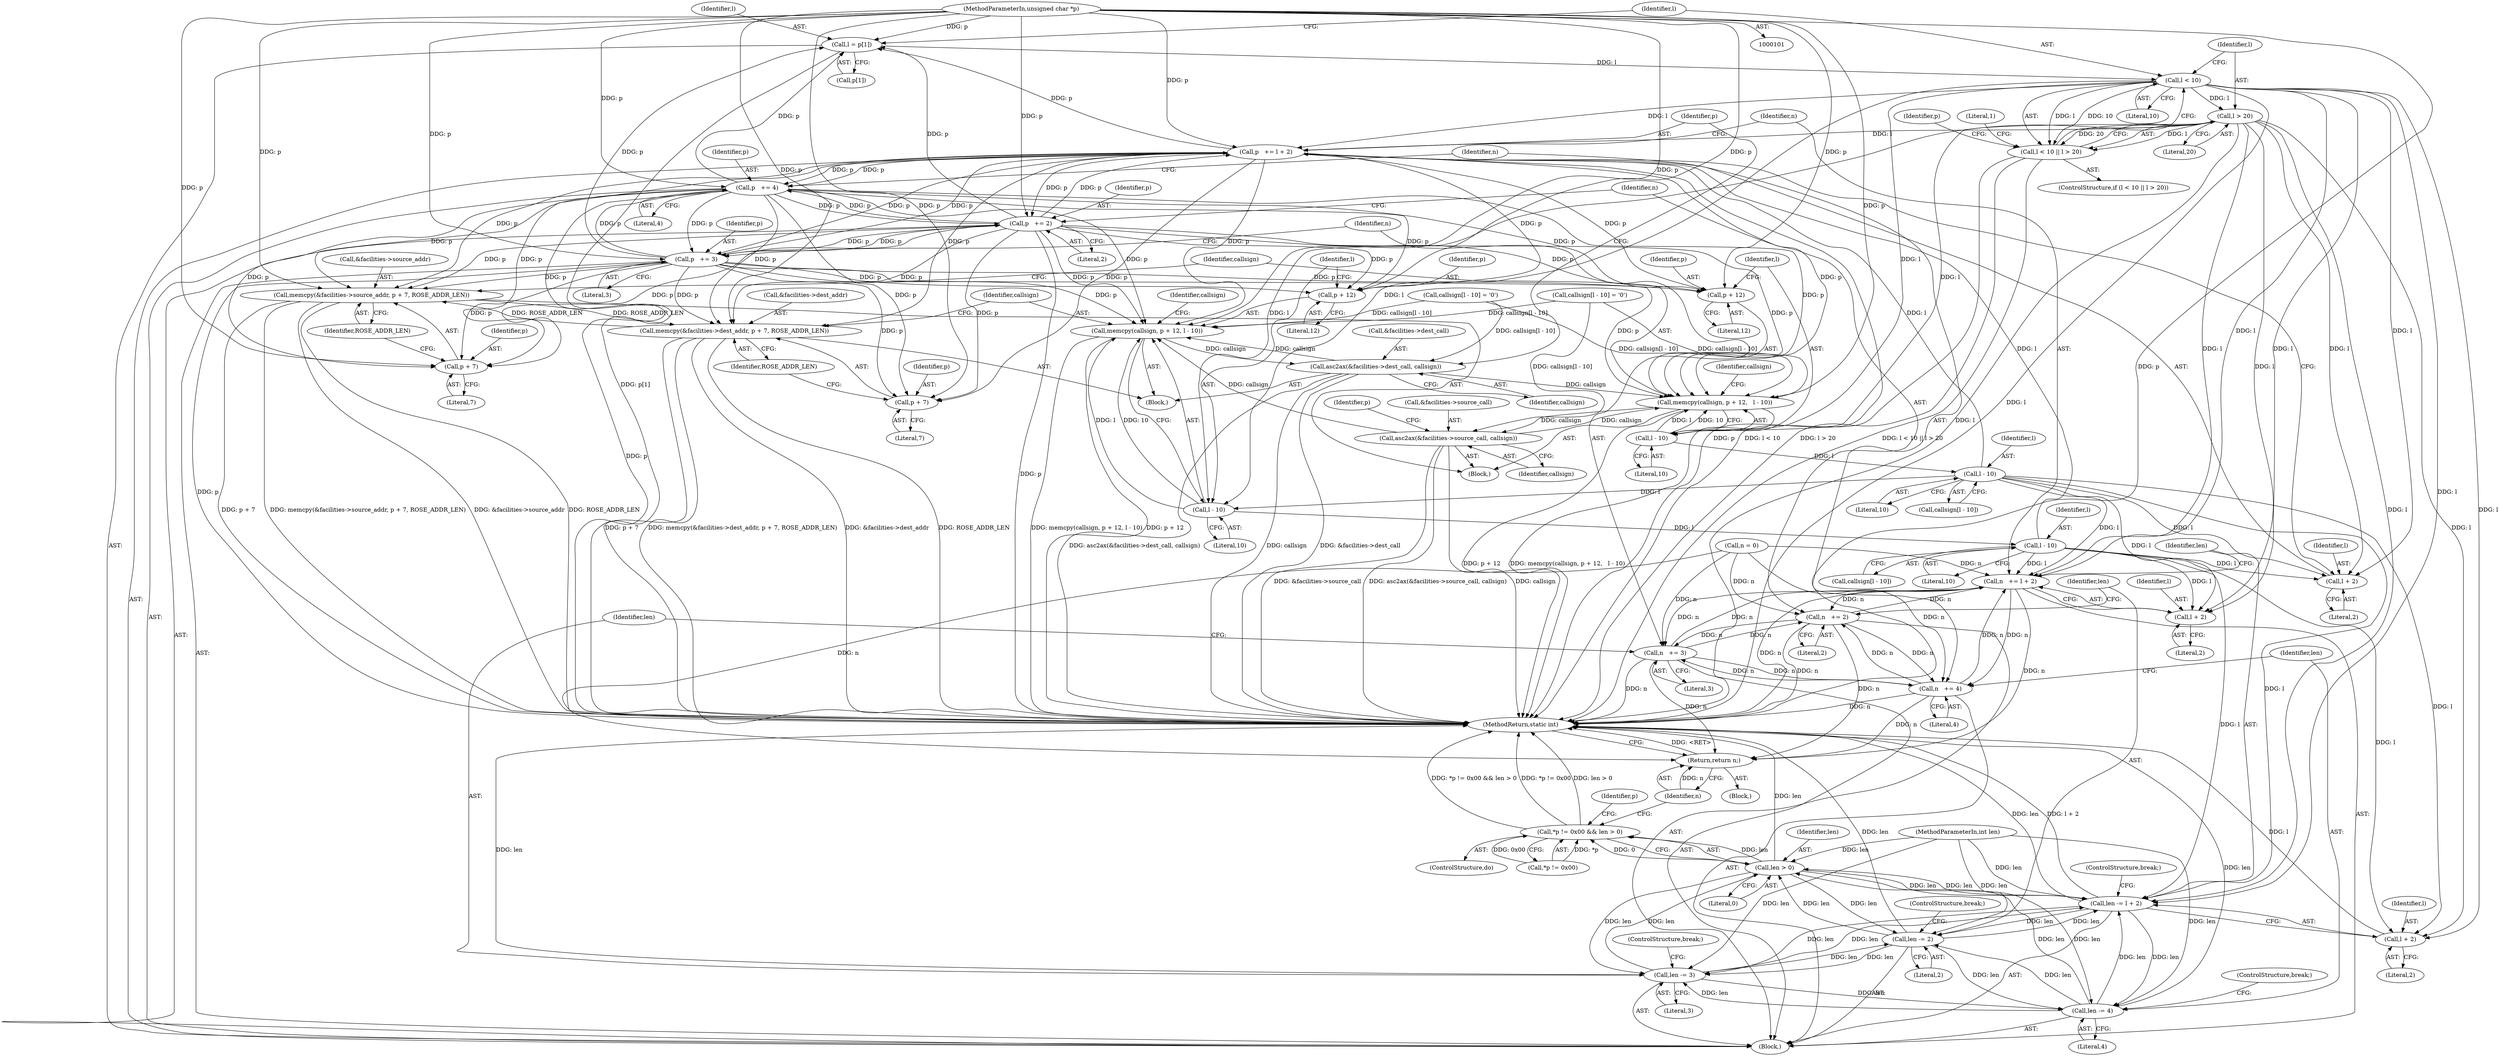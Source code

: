 digraph "0_linux_be20250c13f88375345ad99950190685eda51eb8@array" {
"1000154" [label="(Call,l = p[1])"];
"1000143" [label="(Call,p   += 4)"];
"1000121" [label="(Call,p   += 2)"];
"1000242" [label="(Call,p   += l + 2)"];
"1000232" [label="(Call,l - 10)"];
"1000226" [label="(Call,l - 10)"];
"1000196" [label="(Call,l - 10)"];
"1000190" [label="(Call,l - 10)"];
"1000161" [label="(Call,l < 10)"];
"1000154" [label="(Call,l = p[1])"];
"1000132" [label="(Call,p   += 3)"];
"1000102" [label="(MethodParameterIn,unsigned char *p)"];
"1000164" [label="(Call,l > 20)"];
"1000160" [label="(Call,l < 10 || l > 20)"];
"1000185" [label="(Call,memcpy(callsign, p + 12,   l - 10))"];
"1000200" [label="(Call,asc2ax(&facilities->source_call, callsign))"];
"1000221" [label="(Call,memcpy(callsign, p + 12, l - 10))"];
"1000236" [label="(Call,asc2ax(&facilities->dest_call, callsign))"];
"1000176" [label="(Call,memcpy(&facilities->source_addr, p + 7, ROSE_ADDR_LEN))"];
"1000212" [label="(Call,memcpy(&facilities->dest_addr, p + 7, ROSE_ADDR_LEN))"];
"1000181" [label="(Call,p + 7)"];
"1000187" [label="(Call,p + 12)"];
"1000217" [label="(Call,p + 7)"];
"1000223" [label="(Call,p + 12)"];
"1000244" [label="(Call,l + 2)"];
"1000247" [label="(Call,n   += l + 2)"];
"1000124" [label="(Call,n   += 2)"];
"1000135" [label="(Call,n   += 3)"];
"1000146" [label="(Call,n   += 4)"];
"1000266" [label="(Return,return n;)"];
"1000249" [label="(Call,l + 2)"];
"1000252" [label="(Call,len -= l + 2)"];
"1000127" [label="(Call,len -= 2)"];
"1000138" [label="(Call,len -= 3)"];
"1000149" [label="(Call,len -= 4)"];
"1000263" [label="(Call,len > 0)"];
"1000258" [label="(Call,*p != 0x00 && len > 0)"];
"1000254" [label="(Call,l + 2)"];
"1000147" [label="(Identifier,n)"];
"1000246" [label="(Literal,2)"];
"1000248" [label="(Identifier,n)"];
"1000232" [label="(Call,l - 10)"];
"1000257" [label="(ControlStructure,break;)"];
"1000127" [label="(Call,len -= 2)"];
"1000145" [label="(Literal,4)"];
"1000252" [label="(Call,len -= l + 2)"];
"1000126" [label="(Literal,2)"];
"1000192" [label="(Literal,10)"];
"1000213" [label="(Call,&facilities->dest_addr)"];
"1000194" [label="(Call,callsign[l - 10])"];
"1000243" [label="(Identifier,p)"];
"1000129" [label="(Literal,2)"];
"1000245" [label="(Identifier,l)"];
"1000263" [label="(Call,len > 0)"];
"1000139" [label="(Identifier,len)"];
"1000163" [label="(Literal,10)"];
"1000195" [label="(Identifier,callsign)"];
"1000224" [label="(Identifier,p)"];
"1000122" [label="(Identifier,p)"];
"1000140" [label="(Literal,3)"];
"1000156" [label="(Call,p[1])"];
"1000268" [label="(MethodReturn,static int)"];
"1000141" [label="(ControlStructure,break;)"];
"1000196" [label="(Call,l - 10)"];
"1000136" [label="(Identifier,n)"];
"1000183" [label="(Literal,7)"];
"1000155" [label="(Identifier,l)"];
"1000176" [label="(Call,memcpy(&facilities->source_addr, p + 7, ROSE_ADDR_LEN))"];
"1000223" [label="(Call,p + 12)"];
"1000255" [label="(Identifier,l)"];
"1000108" [label="(Call,n = 0)"];
"1000149" [label="(Call,len -= 4)"];
"1000225" [label="(Literal,12)"];
"1000138" [label="(Call,len -= 3)"];
"1000244" [label="(Call,l + 2)"];
"1000125" [label="(Identifier,n)"];
"1000102" [label="(MethodParameterIn,unsigned char *p)"];
"1000237" [label="(Call,&facilities->dest_call)"];
"1000251" [label="(Literal,2)"];
"1000166" [label="(Literal,20)"];
"1000221" [label="(Call,memcpy(callsign, p + 12, l - 10))"];
"1000144" [label="(Identifier,p)"];
"1000135" [label="(Call,n   += 3)"];
"1000150" [label="(Identifier,len)"];
"1000119" [label="(Block,)"];
"1000230" [label="(Call,callsign[l - 10])"];
"1000124" [label="(Call,n   += 2)"];
"1000177" [label="(Call,&facilities->source_addr)"];
"1000220" [label="(Identifier,ROSE_ADDR_LEN)"];
"1000217" [label="(Call,p + 7)"];
"1000249" [label="(Call,l + 2)"];
"1000181" [label="(Call,p + 7)"];
"1000154" [label="(Call,l = p[1])"];
"1000226" [label="(Call,l - 10)"];
"1000236" [label="(Call,asc2ax(&facilities->dest_call, callsign))"];
"1000267" [label="(Identifier,n)"];
"1000218" [label="(Identifier,p)"];
"1000173" [label="(Identifier,p)"];
"1000191" [label="(Identifier,l)"];
"1000123" [label="(Literal,2)"];
"1000105" [label="(Block,)"];
"1000134" [label="(Literal,3)"];
"1000219" [label="(Literal,7)"];
"1000137" [label="(Literal,3)"];
"1000151" [label="(Literal,4)"];
"1000175" [label="(Block,)"];
"1000148" [label="(Literal,4)"];
"1000250" [label="(Identifier,l)"];
"1000229" [label="(Call,callsign[l - 10] = '\0')"];
"1000222" [label="(Identifier,callsign)"];
"1000198" [label="(Literal,10)"];
"1000160" [label="(Call,l < 10 || l > 20)"];
"1000184" [label="(Identifier,ROSE_ADDR_LEN)"];
"1000231" [label="(Identifier,callsign)"];
"1000256" [label="(Literal,2)"];
"1000165" [label="(Identifier,l)"];
"1000146" [label="(Call,n   += 4)"];
"1000254" [label="(Call,l + 2)"];
"1000234" [label="(Literal,10)"];
"1000117" [label="(Identifier,p)"];
"1000104" [label="(MethodParameterIn,int len)"];
"1000182" [label="(Identifier,p)"];
"1000211" [label="(Block,)"];
"1000209" [label="(Identifier,p)"];
"1000259" [label="(Call,*p != 0x00)"];
"1000121" [label="(Call,p   += 2)"];
"1000152" [label="(ControlStructure,break;)"];
"1000169" [label="(Literal,1)"];
"1000193" [label="(Call,callsign[l - 10] = '\0')"];
"1000186" [label="(Identifier,callsign)"];
"1000197" [label="(Identifier,l)"];
"1000264" [label="(Identifier,len)"];
"1000205" [label="(Identifier,callsign)"];
"1000190" [label="(Call,l - 10)"];
"1000258" [label="(Call,*p != 0x00 && len > 0)"];
"1000233" [label="(Identifier,l)"];
"1000130" [label="(ControlStructure,break;)"];
"1000161" [label="(Call,l < 10)"];
"1000164" [label="(Call,l > 20)"];
"1000133" [label="(Identifier,p)"];
"1000159" [label="(ControlStructure,if (l < 10 || l > 20))"];
"1000162" [label="(Identifier,l)"];
"1000143" [label="(Call,p   += 4)"];
"1000185" [label="(Call,memcpy(callsign, p + 12,   l - 10))"];
"1000132" [label="(Call,p   += 3)"];
"1000242" [label="(Call,p   += l + 2)"];
"1000189" [label="(Literal,12)"];
"1000201" [label="(Call,&facilities->source_call)"];
"1000200" [label="(Call,asc2ax(&facilities->source_call, callsign))"];
"1000265" [label="(Literal,0)"];
"1000241" [label="(Identifier,callsign)"];
"1000227" [label="(Identifier,l)"];
"1000112" [label="(ControlStructure,do)"];
"1000228" [label="(Literal,10)"];
"1000212" [label="(Call,memcpy(&facilities->dest_addr, p + 7, ROSE_ADDR_LEN))"];
"1000128" [label="(Identifier,len)"];
"1000253" [label="(Identifier,len)"];
"1000188" [label="(Identifier,p)"];
"1000247" [label="(Call,n   += l + 2)"];
"1000266" [label="(Return,return n;)"];
"1000187" [label="(Call,p + 12)"];
"1000154" -> "1000119"  [label="AST: "];
"1000154" -> "1000156"  [label="CFG: "];
"1000155" -> "1000154"  [label="AST: "];
"1000156" -> "1000154"  [label="AST: "];
"1000162" -> "1000154"  [label="CFG: "];
"1000154" -> "1000268"  [label="DDG: p[1]"];
"1000143" -> "1000154"  [label="DDG: p"];
"1000121" -> "1000154"  [label="DDG: p"];
"1000242" -> "1000154"  [label="DDG: p"];
"1000132" -> "1000154"  [label="DDG: p"];
"1000102" -> "1000154"  [label="DDG: p"];
"1000154" -> "1000161"  [label="DDG: l"];
"1000143" -> "1000119"  [label="AST: "];
"1000143" -> "1000145"  [label="CFG: "];
"1000144" -> "1000143"  [label="AST: "];
"1000145" -> "1000143"  [label="AST: "];
"1000147" -> "1000143"  [label="CFG: "];
"1000143" -> "1000268"  [label="DDG: p"];
"1000143" -> "1000121"  [label="DDG: p"];
"1000143" -> "1000132"  [label="DDG: p"];
"1000121" -> "1000143"  [label="DDG: p"];
"1000242" -> "1000143"  [label="DDG: p"];
"1000132" -> "1000143"  [label="DDG: p"];
"1000102" -> "1000143"  [label="DDG: p"];
"1000143" -> "1000176"  [label="DDG: p"];
"1000143" -> "1000181"  [label="DDG: p"];
"1000143" -> "1000185"  [label="DDG: p"];
"1000143" -> "1000187"  [label="DDG: p"];
"1000143" -> "1000212"  [label="DDG: p"];
"1000143" -> "1000217"  [label="DDG: p"];
"1000143" -> "1000221"  [label="DDG: p"];
"1000143" -> "1000223"  [label="DDG: p"];
"1000143" -> "1000242"  [label="DDG: p"];
"1000121" -> "1000119"  [label="AST: "];
"1000121" -> "1000123"  [label="CFG: "];
"1000122" -> "1000121"  [label="AST: "];
"1000123" -> "1000121"  [label="AST: "];
"1000125" -> "1000121"  [label="CFG: "];
"1000121" -> "1000268"  [label="DDG: p"];
"1000242" -> "1000121"  [label="DDG: p"];
"1000132" -> "1000121"  [label="DDG: p"];
"1000102" -> "1000121"  [label="DDG: p"];
"1000121" -> "1000132"  [label="DDG: p"];
"1000121" -> "1000176"  [label="DDG: p"];
"1000121" -> "1000181"  [label="DDG: p"];
"1000121" -> "1000185"  [label="DDG: p"];
"1000121" -> "1000187"  [label="DDG: p"];
"1000121" -> "1000212"  [label="DDG: p"];
"1000121" -> "1000217"  [label="DDG: p"];
"1000121" -> "1000221"  [label="DDG: p"];
"1000121" -> "1000223"  [label="DDG: p"];
"1000121" -> "1000242"  [label="DDG: p"];
"1000242" -> "1000119"  [label="AST: "];
"1000242" -> "1000244"  [label="CFG: "];
"1000243" -> "1000242"  [label="AST: "];
"1000244" -> "1000242"  [label="AST: "];
"1000248" -> "1000242"  [label="CFG: "];
"1000242" -> "1000268"  [label="DDG: p"];
"1000242" -> "1000132"  [label="DDG: p"];
"1000242" -> "1000176"  [label="DDG: p"];
"1000242" -> "1000181"  [label="DDG: p"];
"1000242" -> "1000185"  [label="DDG: p"];
"1000242" -> "1000187"  [label="DDG: p"];
"1000242" -> "1000212"  [label="DDG: p"];
"1000242" -> "1000217"  [label="DDG: p"];
"1000242" -> "1000221"  [label="DDG: p"];
"1000242" -> "1000223"  [label="DDG: p"];
"1000232" -> "1000242"  [label="DDG: l"];
"1000196" -> "1000242"  [label="DDG: l"];
"1000161" -> "1000242"  [label="DDG: l"];
"1000164" -> "1000242"  [label="DDG: l"];
"1000132" -> "1000242"  [label="DDG: p"];
"1000102" -> "1000242"  [label="DDG: p"];
"1000232" -> "1000230"  [label="AST: "];
"1000232" -> "1000234"  [label="CFG: "];
"1000233" -> "1000232"  [label="AST: "];
"1000234" -> "1000232"  [label="AST: "];
"1000230" -> "1000232"  [label="CFG: "];
"1000226" -> "1000232"  [label="DDG: l"];
"1000232" -> "1000244"  [label="DDG: l"];
"1000232" -> "1000247"  [label="DDG: l"];
"1000232" -> "1000249"  [label="DDG: l"];
"1000232" -> "1000252"  [label="DDG: l"];
"1000232" -> "1000254"  [label="DDG: l"];
"1000226" -> "1000221"  [label="AST: "];
"1000226" -> "1000228"  [label="CFG: "];
"1000227" -> "1000226"  [label="AST: "];
"1000228" -> "1000226"  [label="AST: "];
"1000221" -> "1000226"  [label="CFG: "];
"1000226" -> "1000221"  [label="DDG: l"];
"1000226" -> "1000221"  [label="DDG: 10"];
"1000196" -> "1000226"  [label="DDG: l"];
"1000161" -> "1000226"  [label="DDG: l"];
"1000164" -> "1000226"  [label="DDG: l"];
"1000196" -> "1000194"  [label="AST: "];
"1000196" -> "1000198"  [label="CFG: "];
"1000197" -> "1000196"  [label="AST: "];
"1000198" -> "1000196"  [label="AST: "];
"1000194" -> "1000196"  [label="CFG: "];
"1000190" -> "1000196"  [label="DDG: l"];
"1000196" -> "1000244"  [label="DDG: l"];
"1000196" -> "1000247"  [label="DDG: l"];
"1000196" -> "1000249"  [label="DDG: l"];
"1000196" -> "1000252"  [label="DDG: l"];
"1000196" -> "1000254"  [label="DDG: l"];
"1000190" -> "1000185"  [label="AST: "];
"1000190" -> "1000192"  [label="CFG: "];
"1000191" -> "1000190"  [label="AST: "];
"1000192" -> "1000190"  [label="AST: "];
"1000185" -> "1000190"  [label="CFG: "];
"1000190" -> "1000185"  [label="DDG: l"];
"1000190" -> "1000185"  [label="DDG: 10"];
"1000161" -> "1000190"  [label="DDG: l"];
"1000164" -> "1000190"  [label="DDG: l"];
"1000161" -> "1000160"  [label="AST: "];
"1000161" -> "1000163"  [label="CFG: "];
"1000162" -> "1000161"  [label="AST: "];
"1000163" -> "1000161"  [label="AST: "];
"1000165" -> "1000161"  [label="CFG: "];
"1000160" -> "1000161"  [label="CFG: "];
"1000161" -> "1000268"  [label="DDG: l"];
"1000161" -> "1000160"  [label="DDG: l"];
"1000161" -> "1000160"  [label="DDG: 10"];
"1000161" -> "1000164"  [label="DDG: l"];
"1000161" -> "1000244"  [label="DDG: l"];
"1000161" -> "1000247"  [label="DDG: l"];
"1000161" -> "1000249"  [label="DDG: l"];
"1000161" -> "1000252"  [label="DDG: l"];
"1000161" -> "1000254"  [label="DDG: l"];
"1000132" -> "1000119"  [label="AST: "];
"1000132" -> "1000134"  [label="CFG: "];
"1000133" -> "1000132"  [label="AST: "];
"1000134" -> "1000132"  [label="AST: "];
"1000136" -> "1000132"  [label="CFG: "];
"1000132" -> "1000268"  [label="DDG: p"];
"1000102" -> "1000132"  [label="DDG: p"];
"1000132" -> "1000176"  [label="DDG: p"];
"1000132" -> "1000181"  [label="DDG: p"];
"1000132" -> "1000185"  [label="DDG: p"];
"1000132" -> "1000187"  [label="DDG: p"];
"1000132" -> "1000212"  [label="DDG: p"];
"1000132" -> "1000217"  [label="DDG: p"];
"1000132" -> "1000221"  [label="DDG: p"];
"1000132" -> "1000223"  [label="DDG: p"];
"1000102" -> "1000101"  [label="AST: "];
"1000102" -> "1000268"  [label="DDG: p"];
"1000102" -> "1000176"  [label="DDG: p"];
"1000102" -> "1000181"  [label="DDG: p"];
"1000102" -> "1000185"  [label="DDG: p"];
"1000102" -> "1000187"  [label="DDG: p"];
"1000102" -> "1000212"  [label="DDG: p"];
"1000102" -> "1000217"  [label="DDG: p"];
"1000102" -> "1000221"  [label="DDG: p"];
"1000102" -> "1000223"  [label="DDG: p"];
"1000164" -> "1000160"  [label="AST: "];
"1000164" -> "1000166"  [label="CFG: "];
"1000165" -> "1000164"  [label="AST: "];
"1000166" -> "1000164"  [label="AST: "];
"1000160" -> "1000164"  [label="CFG: "];
"1000164" -> "1000268"  [label="DDG: l"];
"1000164" -> "1000160"  [label="DDG: l"];
"1000164" -> "1000160"  [label="DDG: 20"];
"1000164" -> "1000244"  [label="DDG: l"];
"1000164" -> "1000247"  [label="DDG: l"];
"1000164" -> "1000249"  [label="DDG: l"];
"1000164" -> "1000252"  [label="DDG: l"];
"1000164" -> "1000254"  [label="DDG: l"];
"1000160" -> "1000159"  [label="AST: "];
"1000169" -> "1000160"  [label="CFG: "];
"1000173" -> "1000160"  [label="CFG: "];
"1000160" -> "1000268"  [label="DDG: l > 20"];
"1000160" -> "1000268"  [label="DDG: l < 10 || l > 20"];
"1000160" -> "1000268"  [label="DDG: l < 10"];
"1000185" -> "1000175"  [label="AST: "];
"1000186" -> "1000185"  [label="AST: "];
"1000187" -> "1000185"  [label="AST: "];
"1000195" -> "1000185"  [label="CFG: "];
"1000185" -> "1000268"  [label="DDG: p + 12"];
"1000185" -> "1000268"  [label="DDG: memcpy(callsign, p + 12,   l - 10)"];
"1000193" -> "1000185"  [label="DDG: callsign[l - 10]"];
"1000229" -> "1000185"  [label="DDG: callsign[l - 10]"];
"1000200" -> "1000185"  [label="DDG: callsign"];
"1000236" -> "1000185"  [label="DDG: callsign"];
"1000185" -> "1000200"  [label="DDG: callsign"];
"1000200" -> "1000175"  [label="AST: "];
"1000200" -> "1000205"  [label="CFG: "];
"1000201" -> "1000200"  [label="AST: "];
"1000205" -> "1000200"  [label="AST: "];
"1000209" -> "1000200"  [label="CFG: "];
"1000200" -> "1000268"  [label="DDG: asc2ax(&facilities->source_call, callsign)"];
"1000200" -> "1000268"  [label="DDG: callsign"];
"1000200" -> "1000268"  [label="DDG: &facilities->source_call"];
"1000193" -> "1000200"  [label="DDG: callsign[l - 10]"];
"1000200" -> "1000221"  [label="DDG: callsign"];
"1000221" -> "1000211"  [label="AST: "];
"1000222" -> "1000221"  [label="AST: "];
"1000223" -> "1000221"  [label="AST: "];
"1000231" -> "1000221"  [label="CFG: "];
"1000221" -> "1000268"  [label="DDG: memcpy(callsign, p + 12, l - 10)"];
"1000221" -> "1000268"  [label="DDG: p + 12"];
"1000193" -> "1000221"  [label="DDG: callsign[l - 10]"];
"1000229" -> "1000221"  [label="DDG: callsign[l - 10]"];
"1000236" -> "1000221"  [label="DDG: callsign"];
"1000221" -> "1000236"  [label="DDG: callsign"];
"1000236" -> "1000211"  [label="AST: "];
"1000236" -> "1000241"  [label="CFG: "];
"1000237" -> "1000236"  [label="AST: "];
"1000241" -> "1000236"  [label="AST: "];
"1000243" -> "1000236"  [label="CFG: "];
"1000236" -> "1000268"  [label="DDG: &facilities->dest_call"];
"1000236" -> "1000268"  [label="DDG: asc2ax(&facilities->dest_call, callsign)"];
"1000236" -> "1000268"  [label="DDG: callsign"];
"1000229" -> "1000236"  [label="DDG: callsign[l - 10]"];
"1000176" -> "1000175"  [label="AST: "];
"1000176" -> "1000184"  [label="CFG: "];
"1000177" -> "1000176"  [label="AST: "];
"1000181" -> "1000176"  [label="AST: "];
"1000184" -> "1000176"  [label="AST: "];
"1000186" -> "1000176"  [label="CFG: "];
"1000176" -> "1000268"  [label="DDG: ROSE_ADDR_LEN"];
"1000176" -> "1000268"  [label="DDG: p + 7"];
"1000176" -> "1000268"  [label="DDG: memcpy(&facilities->source_addr, p + 7, ROSE_ADDR_LEN)"];
"1000176" -> "1000268"  [label="DDG: &facilities->source_addr"];
"1000212" -> "1000176"  [label="DDG: ROSE_ADDR_LEN"];
"1000176" -> "1000212"  [label="DDG: ROSE_ADDR_LEN"];
"1000212" -> "1000211"  [label="AST: "];
"1000212" -> "1000220"  [label="CFG: "];
"1000213" -> "1000212"  [label="AST: "];
"1000217" -> "1000212"  [label="AST: "];
"1000220" -> "1000212"  [label="AST: "];
"1000222" -> "1000212"  [label="CFG: "];
"1000212" -> "1000268"  [label="DDG: p + 7"];
"1000212" -> "1000268"  [label="DDG: memcpy(&facilities->dest_addr, p + 7, ROSE_ADDR_LEN)"];
"1000212" -> "1000268"  [label="DDG: &facilities->dest_addr"];
"1000212" -> "1000268"  [label="DDG: ROSE_ADDR_LEN"];
"1000181" -> "1000183"  [label="CFG: "];
"1000182" -> "1000181"  [label="AST: "];
"1000183" -> "1000181"  [label="AST: "];
"1000184" -> "1000181"  [label="CFG: "];
"1000187" -> "1000189"  [label="CFG: "];
"1000188" -> "1000187"  [label="AST: "];
"1000189" -> "1000187"  [label="AST: "];
"1000191" -> "1000187"  [label="CFG: "];
"1000217" -> "1000219"  [label="CFG: "];
"1000218" -> "1000217"  [label="AST: "];
"1000219" -> "1000217"  [label="AST: "];
"1000220" -> "1000217"  [label="CFG: "];
"1000223" -> "1000225"  [label="CFG: "];
"1000224" -> "1000223"  [label="AST: "];
"1000225" -> "1000223"  [label="AST: "];
"1000227" -> "1000223"  [label="CFG: "];
"1000244" -> "1000246"  [label="CFG: "];
"1000245" -> "1000244"  [label="AST: "];
"1000246" -> "1000244"  [label="AST: "];
"1000247" -> "1000119"  [label="AST: "];
"1000247" -> "1000249"  [label="CFG: "];
"1000248" -> "1000247"  [label="AST: "];
"1000249" -> "1000247"  [label="AST: "];
"1000253" -> "1000247"  [label="CFG: "];
"1000247" -> "1000268"  [label="DDG: n"];
"1000247" -> "1000124"  [label="DDG: n"];
"1000247" -> "1000135"  [label="DDG: n"];
"1000247" -> "1000146"  [label="DDG: n"];
"1000124" -> "1000247"  [label="DDG: n"];
"1000135" -> "1000247"  [label="DDG: n"];
"1000146" -> "1000247"  [label="DDG: n"];
"1000108" -> "1000247"  [label="DDG: n"];
"1000247" -> "1000266"  [label="DDG: n"];
"1000124" -> "1000119"  [label="AST: "];
"1000124" -> "1000126"  [label="CFG: "];
"1000125" -> "1000124"  [label="AST: "];
"1000126" -> "1000124"  [label="AST: "];
"1000128" -> "1000124"  [label="CFG: "];
"1000124" -> "1000268"  [label="DDG: n"];
"1000135" -> "1000124"  [label="DDG: n"];
"1000146" -> "1000124"  [label="DDG: n"];
"1000108" -> "1000124"  [label="DDG: n"];
"1000124" -> "1000135"  [label="DDG: n"];
"1000124" -> "1000146"  [label="DDG: n"];
"1000124" -> "1000266"  [label="DDG: n"];
"1000135" -> "1000119"  [label="AST: "];
"1000135" -> "1000137"  [label="CFG: "];
"1000136" -> "1000135"  [label="AST: "];
"1000137" -> "1000135"  [label="AST: "];
"1000139" -> "1000135"  [label="CFG: "];
"1000135" -> "1000268"  [label="DDG: n"];
"1000146" -> "1000135"  [label="DDG: n"];
"1000108" -> "1000135"  [label="DDG: n"];
"1000135" -> "1000146"  [label="DDG: n"];
"1000135" -> "1000266"  [label="DDG: n"];
"1000146" -> "1000119"  [label="AST: "];
"1000146" -> "1000148"  [label="CFG: "];
"1000147" -> "1000146"  [label="AST: "];
"1000148" -> "1000146"  [label="AST: "];
"1000150" -> "1000146"  [label="CFG: "];
"1000146" -> "1000268"  [label="DDG: n"];
"1000108" -> "1000146"  [label="DDG: n"];
"1000146" -> "1000266"  [label="DDG: n"];
"1000266" -> "1000105"  [label="AST: "];
"1000266" -> "1000267"  [label="CFG: "];
"1000267" -> "1000266"  [label="AST: "];
"1000268" -> "1000266"  [label="CFG: "];
"1000266" -> "1000268"  [label="DDG: <RET>"];
"1000267" -> "1000266"  [label="DDG: n"];
"1000108" -> "1000266"  [label="DDG: n"];
"1000249" -> "1000251"  [label="CFG: "];
"1000250" -> "1000249"  [label="AST: "];
"1000251" -> "1000249"  [label="AST: "];
"1000252" -> "1000119"  [label="AST: "];
"1000252" -> "1000254"  [label="CFG: "];
"1000253" -> "1000252"  [label="AST: "];
"1000254" -> "1000252"  [label="AST: "];
"1000257" -> "1000252"  [label="CFG: "];
"1000252" -> "1000268"  [label="DDG: len"];
"1000252" -> "1000268"  [label="DDG: l + 2"];
"1000252" -> "1000127"  [label="DDG: len"];
"1000252" -> "1000138"  [label="DDG: len"];
"1000252" -> "1000149"  [label="DDG: len"];
"1000138" -> "1000252"  [label="DDG: len"];
"1000263" -> "1000252"  [label="DDG: len"];
"1000149" -> "1000252"  [label="DDG: len"];
"1000127" -> "1000252"  [label="DDG: len"];
"1000104" -> "1000252"  [label="DDG: len"];
"1000252" -> "1000263"  [label="DDG: len"];
"1000127" -> "1000119"  [label="AST: "];
"1000127" -> "1000129"  [label="CFG: "];
"1000128" -> "1000127"  [label="AST: "];
"1000129" -> "1000127"  [label="AST: "];
"1000130" -> "1000127"  [label="CFG: "];
"1000127" -> "1000268"  [label="DDG: len"];
"1000138" -> "1000127"  [label="DDG: len"];
"1000263" -> "1000127"  [label="DDG: len"];
"1000149" -> "1000127"  [label="DDG: len"];
"1000104" -> "1000127"  [label="DDG: len"];
"1000127" -> "1000138"  [label="DDG: len"];
"1000127" -> "1000149"  [label="DDG: len"];
"1000127" -> "1000263"  [label="DDG: len"];
"1000138" -> "1000119"  [label="AST: "];
"1000138" -> "1000140"  [label="CFG: "];
"1000139" -> "1000138"  [label="AST: "];
"1000140" -> "1000138"  [label="AST: "];
"1000141" -> "1000138"  [label="CFG: "];
"1000138" -> "1000268"  [label="DDG: len"];
"1000263" -> "1000138"  [label="DDG: len"];
"1000149" -> "1000138"  [label="DDG: len"];
"1000104" -> "1000138"  [label="DDG: len"];
"1000138" -> "1000149"  [label="DDG: len"];
"1000138" -> "1000263"  [label="DDG: len"];
"1000149" -> "1000119"  [label="AST: "];
"1000149" -> "1000151"  [label="CFG: "];
"1000150" -> "1000149"  [label="AST: "];
"1000151" -> "1000149"  [label="AST: "];
"1000152" -> "1000149"  [label="CFG: "];
"1000149" -> "1000268"  [label="DDG: len"];
"1000263" -> "1000149"  [label="DDG: len"];
"1000104" -> "1000149"  [label="DDG: len"];
"1000149" -> "1000263"  [label="DDG: len"];
"1000263" -> "1000258"  [label="AST: "];
"1000263" -> "1000265"  [label="CFG: "];
"1000264" -> "1000263"  [label="AST: "];
"1000265" -> "1000263"  [label="AST: "];
"1000258" -> "1000263"  [label="CFG: "];
"1000263" -> "1000268"  [label="DDG: len"];
"1000263" -> "1000258"  [label="DDG: len"];
"1000263" -> "1000258"  [label="DDG: 0"];
"1000104" -> "1000263"  [label="DDG: len"];
"1000258" -> "1000112"  [label="AST: "];
"1000258" -> "1000259"  [label="CFG: "];
"1000259" -> "1000258"  [label="AST: "];
"1000117" -> "1000258"  [label="CFG: "];
"1000267" -> "1000258"  [label="CFG: "];
"1000258" -> "1000268"  [label="DDG: *p != 0x00"];
"1000258" -> "1000268"  [label="DDG: len > 0"];
"1000258" -> "1000268"  [label="DDG: *p != 0x00 && len > 0"];
"1000259" -> "1000258"  [label="DDG: *p"];
"1000259" -> "1000258"  [label="DDG: 0x00"];
"1000254" -> "1000256"  [label="CFG: "];
"1000255" -> "1000254"  [label="AST: "];
"1000256" -> "1000254"  [label="AST: "];
"1000254" -> "1000268"  [label="DDG: l"];
}
